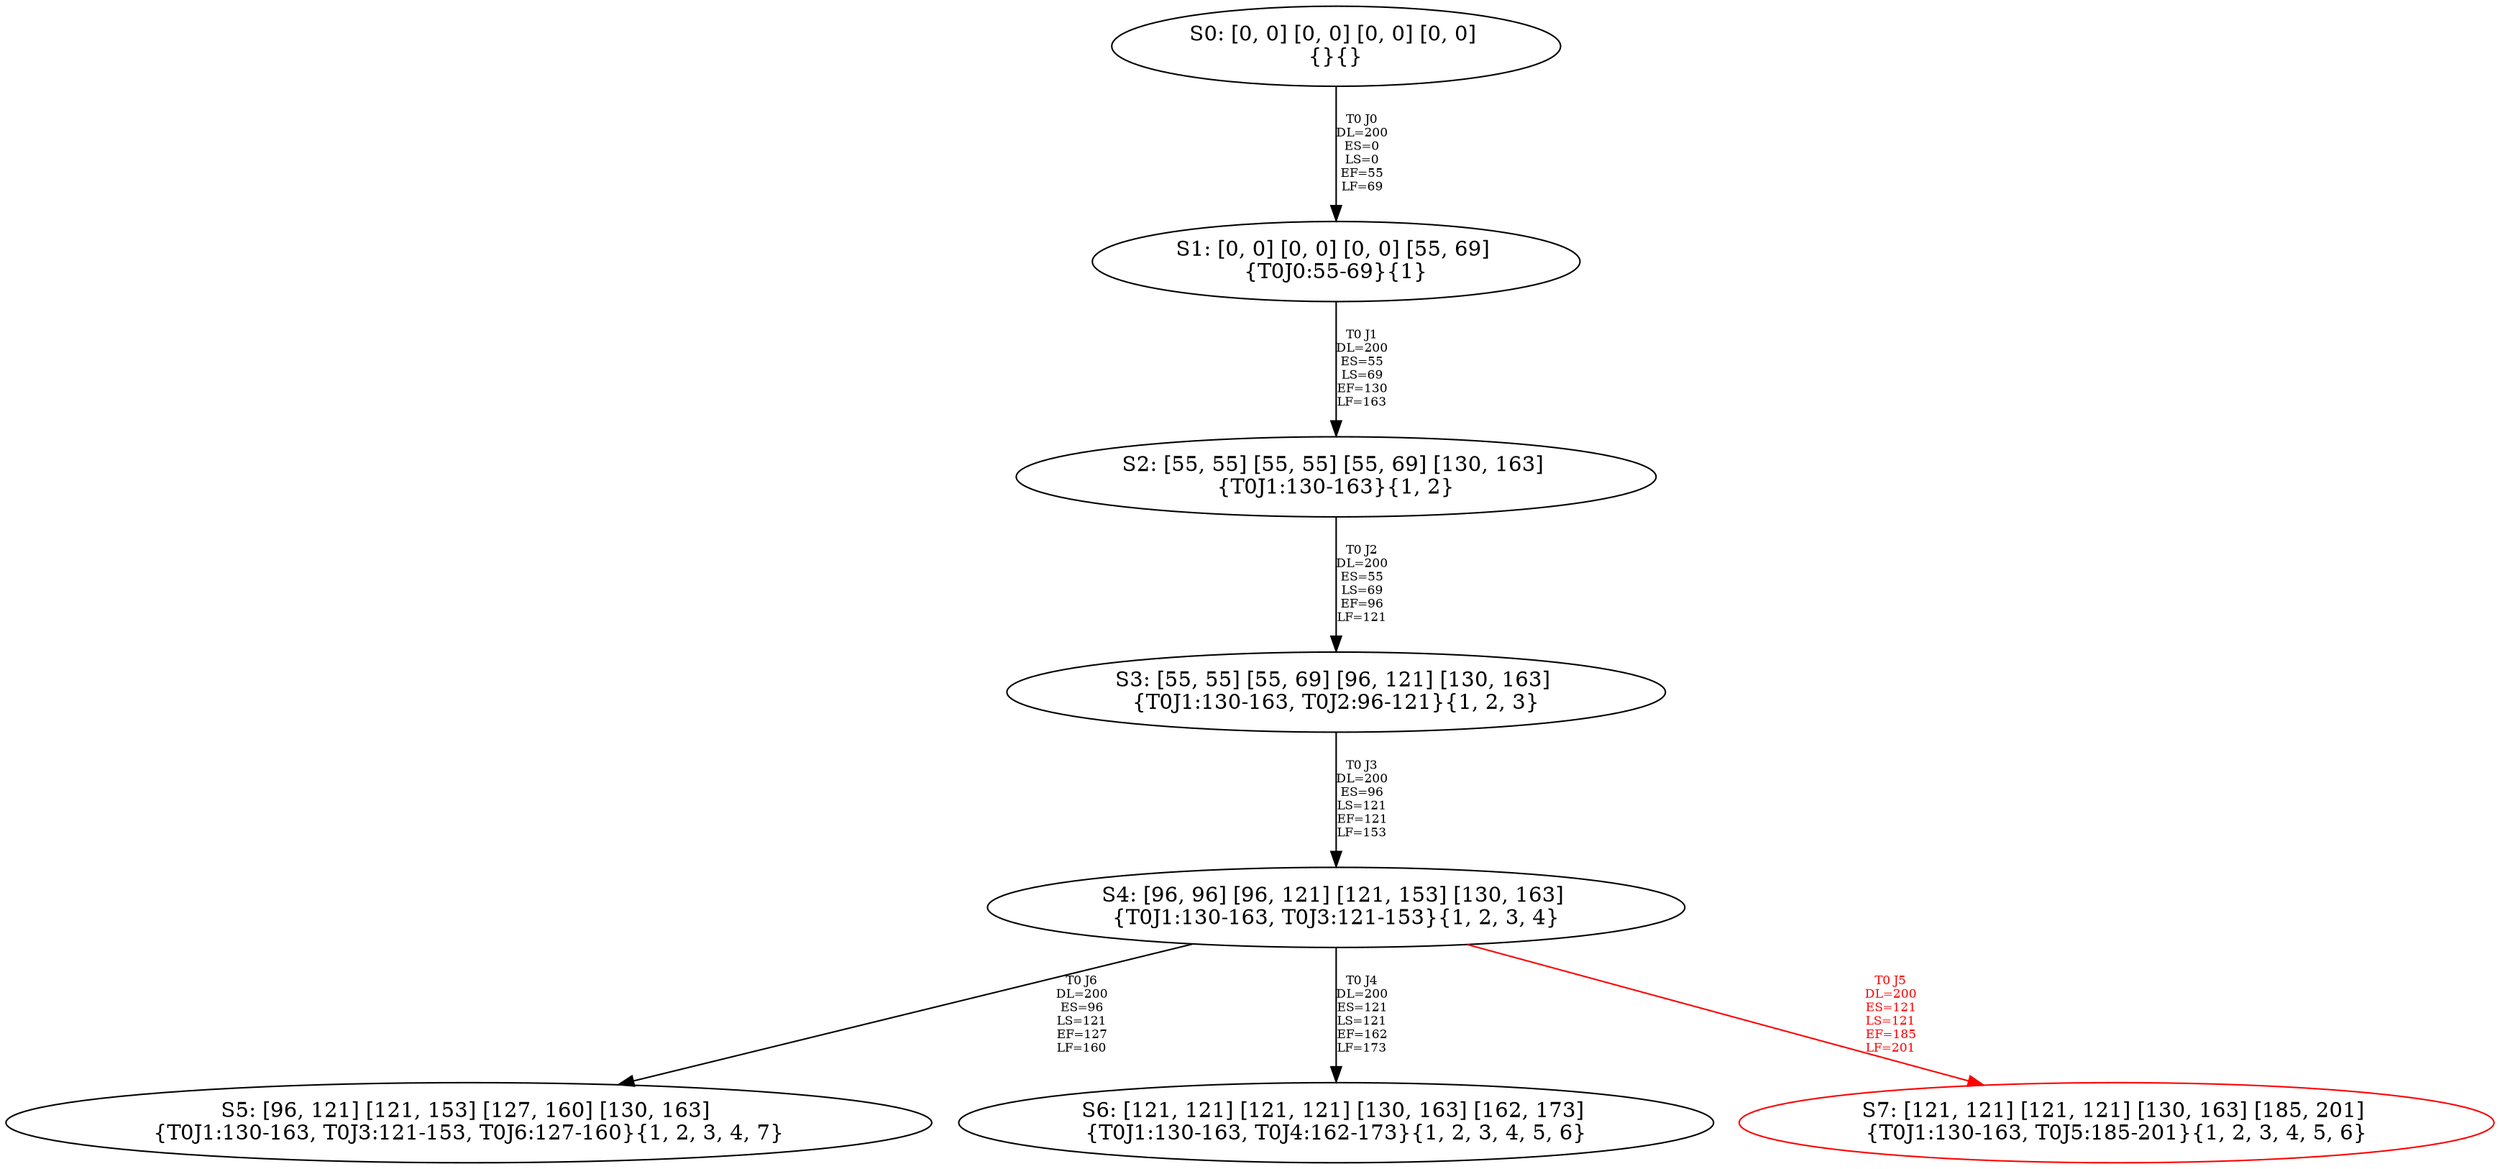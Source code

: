 digraph {
	S0[label="S0: [0, 0] [0, 0] [0, 0] [0, 0] \n{}{}"];
	S1[label="S1: [0, 0] [0, 0] [0, 0] [55, 69] \n{T0J0:55-69}{1}"];
	S2[label="S2: [55, 55] [55, 55] [55, 69] [130, 163] \n{T0J1:130-163}{1, 2}"];
	S3[label="S3: [55, 55] [55, 69] [96, 121] [130, 163] \n{T0J1:130-163, T0J2:96-121}{1, 2, 3}"];
	S4[label="S4: [96, 96] [96, 121] [121, 153] [130, 163] \n{T0J1:130-163, T0J3:121-153}{1, 2, 3, 4}"];
	S5[label="S5: [96, 121] [121, 153] [127, 160] [130, 163] \n{T0J1:130-163, T0J3:121-153, T0J6:127-160}{1, 2, 3, 4, 7}"];
	S6[label="S6: [121, 121] [121, 121] [130, 163] [162, 173] \n{T0J1:130-163, T0J4:162-173}{1, 2, 3, 4, 5, 6}"];
	S7[label="S7: [121, 121] [121, 121] [130, 163] [185, 201] \n{T0J1:130-163, T0J5:185-201}{1, 2, 3, 4, 5, 6}"];
	S0 -> S1[label="T0 J0\nDL=200\nES=0\nLS=0\nEF=55\nLF=69",fontsize=8];
	S1 -> S2[label="T0 J1\nDL=200\nES=55\nLS=69\nEF=130\nLF=163",fontsize=8];
	S2 -> S3[label="T0 J2\nDL=200\nES=55\nLS=69\nEF=96\nLF=121",fontsize=8];
	S3 -> S4[label="T0 J3\nDL=200\nES=96\nLS=121\nEF=121\nLF=153",fontsize=8];
	S4 -> S6[label="T0 J4\nDL=200\nES=121\nLS=121\nEF=162\nLF=173",fontsize=8];
	S4 -> S7[label="T0 J5\nDL=200\nES=121\nLS=121\nEF=185\nLF=201",color=Red,fontcolor=Red,fontsize=8];
S7[color=Red];
	S4 -> S5[label="T0 J6\nDL=200\nES=96\nLS=121\nEF=127\nLF=160",fontsize=8];
}

